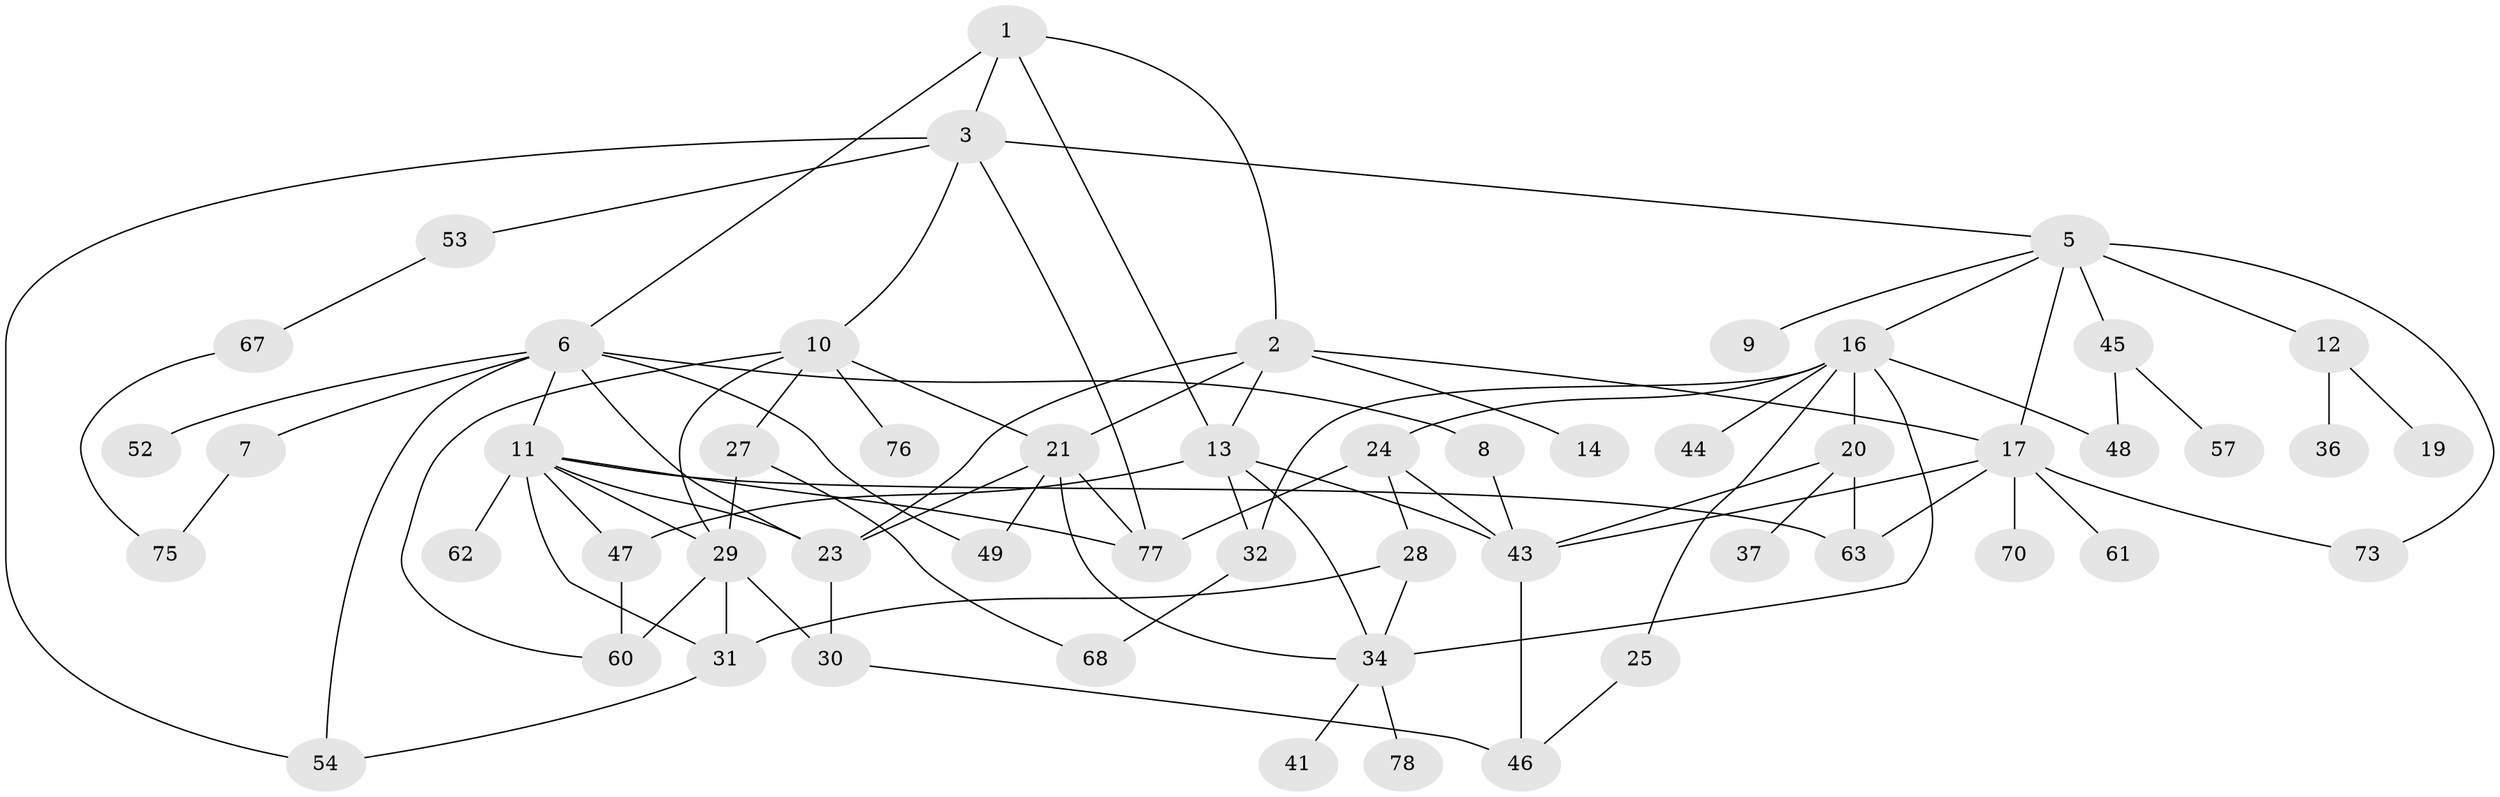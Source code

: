 // Generated by graph-tools (version 1.1) at 2025/23/03/03/25 07:23:31]
// undirected, 54 vertices, 89 edges
graph export_dot {
graph [start="1"]
  node [color=gray90,style=filled];
  1 [super="+35"];
  2 [super="+4"];
  3 [super="+51"];
  5 [super="+15"];
  6 [super="+26"];
  7;
  8;
  9;
  10 [super="+50"];
  11 [super="+39"];
  12 [super="+74"];
  13 [super="+22"];
  14;
  16 [super="+18"];
  17 [super="+59"];
  19 [super="+69"];
  20 [super="+64"];
  21 [super="+33"];
  23 [super="+66"];
  24 [super="+40"];
  25 [super="+56"];
  27;
  28;
  29 [super="+79"];
  30 [super="+42"];
  31 [super="+55"];
  32 [super="+38"];
  34 [super="+65"];
  36;
  37;
  41;
  43 [super="+58"];
  44;
  45 [super="+71"];
  46;
  47;
  48;
  49;
  52;
  53;
  54;
  57;
  60 [super="+80"];
  61;
  62;
  63 [super="+72"];
  67;
  68;
  70;
  73;
  75;
  76;
  77;
  78;
  1 -- 2;
  1 -- 3;
  1 -- 6;
  1 -- 13;
  2 -- 14;
  2 -- 17 [weight=2];
  2 -- 21;
  2 -- 23;
  2 -- 13;
  3 -- 5;
  3 -- 10;
  3 -- 53;
  3 -- 77;
  3 -- 54;
  5 -- 9;
  5 -- 12;
  5 -- 16;
  5 -- 45 [weight=2];
  5 -- 17;
  5 -- 73;
  6 -- 7;
  6 -- 8;
  6 -- 11;
  6 -- 52;
  6 -- 54;
  6 -- 49;
  6 -- 23;
  7 -- 75;
  8 -- 43;
  10 -- 27;
  10 -- 29;
  10 -- 60;
  10 -- 76;
  10 -- 21;
  11 -- 47;
  11 -- 77;
  11 -- 29;
  11 -- 62;
  11 -- 31;
  11 -- 23;
  11 -- 63;
  12 -- 19;
  12 -- 36 [weight=2];
  13 -- 47;
  13 -- 32;
  13 -- 34;
  13 -- 43;
  16 -- 20;
  16 -- 34;
  16 -- 44;
  16 -- 48;
  16 -- 24;
  16 -- 25;
  16 -- 32;
  17 -- 61;
  17 -- 70;
  17 -- 73;
  17 -- 63;
  17 -- 43;
  20 -- 37;
  20 -- 43;
  20 -- 63;
  21 -- 23;
  21 -- 49;
  21 -- 34;
  21 -- 77;
  23 -- 30;
  24 -- 28;
  24 -- 77;
  24 -- 43;
  25 -- 46;
  27 -- 29;
  27 -- 68;
  28 -- 31;
  28 -- 34;
  29 -- 31;
  29 -- 60;
  29 -- 30;
  30 -- 46;
  31 -- 54;
  32 -- 68;
  34 -- 41;
  34 -- 78;
  43 -- 46;
  45 -- 48;
  45 -- 57;
  47 -- 60;
  53 -- 67;
  67 -- 75;
}
